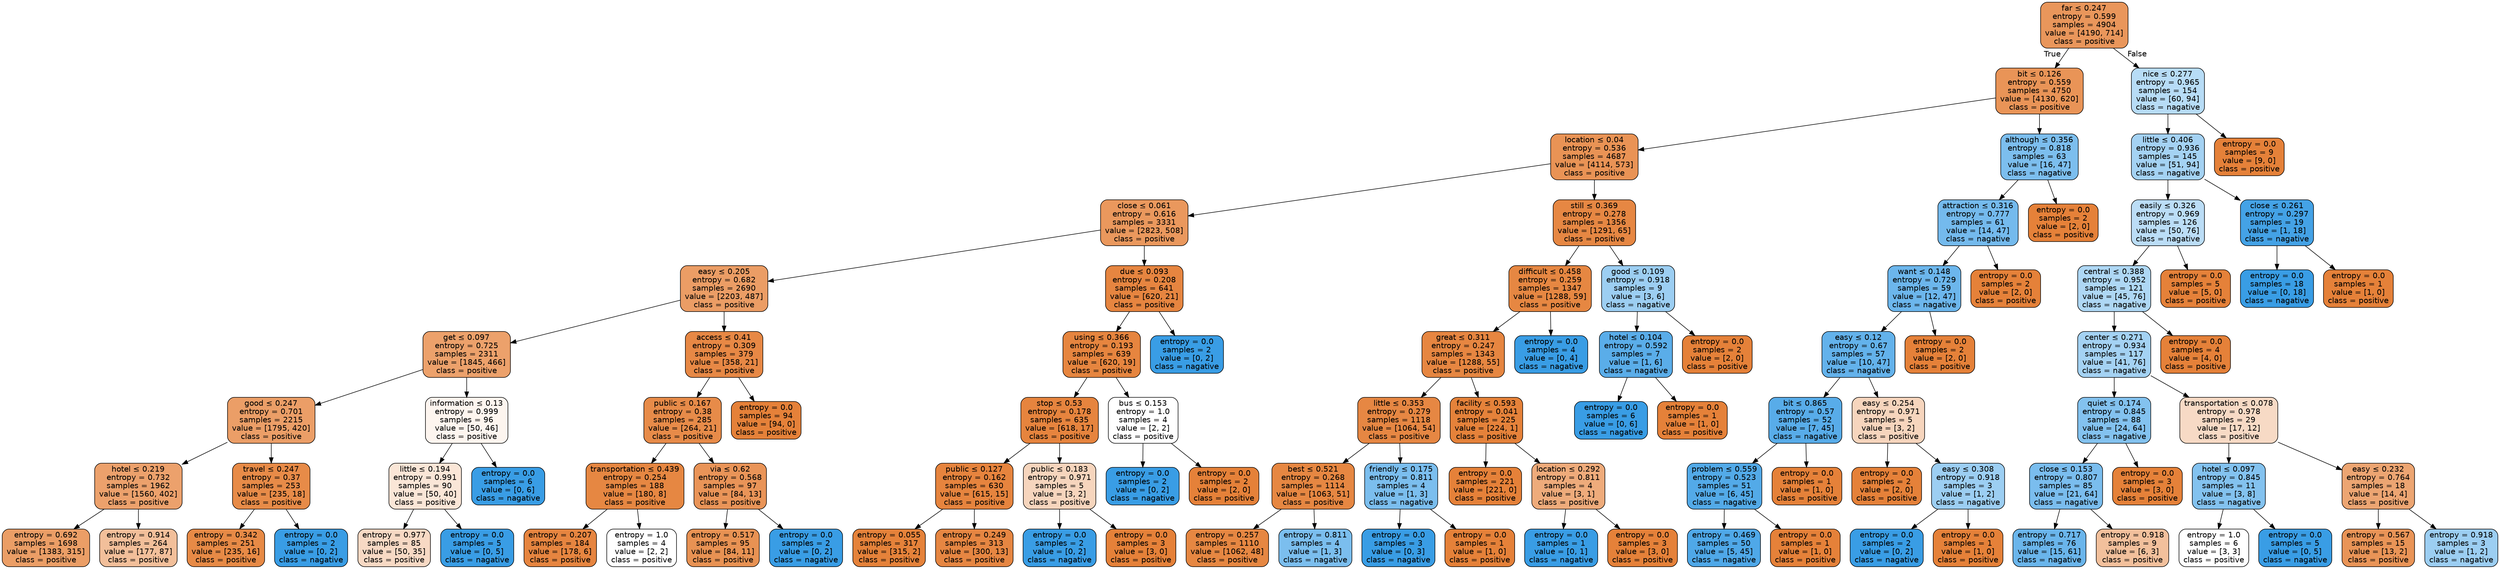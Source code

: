 digraph Tree {
node [shape=box, style="filled, rounded", color="black", fontname=helvetica] ;
edge [fontname=helvetica] ;
0 [label=<far &le; 0.247<br/>entropy = 0.599<br/>samples = 4904<br/>value = [4190, 714]<br/>class = positive>, fillcolor="#e9965b"] ;
1 [label=<bit &le; 0.126<br/>entropy = 0.559<br/>samples = 4750<br/>value = [4130, 620]<br/>class = positive>, fillcolor="#e99457"] ;
0 -> 1 [labeldistance=2.5, labelangle=45, headlabel="True"] ;
2 [label=<location &le; 0.04<br/>entropy = 0.536<br/>samples = 4687<br/>value = [4114, 573]<br/>class = positive>, fillcolor="#e99355"] ;
1 -> 2 ;
3 [label=<close &le; 0.061<br/>entropy = 0.616<br/>samples = 3331<br/>value = [2823, 508]<br/>class = positive>, fillcolor="#ea985d"] ;
2 -> 3 ;
4 [label=<easy &le; 0.205<br/>entropy = 0.682<br/>samples = 2690<br/>value = [2203, 487]<br/>class = positive>, fillcolor="#eb9d65"] ;
3 -> 4 ;
5 [label=<get &le; 0.097<br/>entropy = 0.725<br/>samples = 2311<br/>value = [1845, 466]<br/>class = positive>, fillcolor="#eca16b"] ;
4 -> 5 ;
6 [label=<good &le; 0.247<br/>entropy = 0.701<br/>samples = 2215<br/>value = [1795, 420]<br/>class = positive>, fillcolor="#eb9e67"] ;
5 -> 6 ;
7 [label=<hotel &le; 0.219<br/>entropy = 0.732<br/>samples = 1962<br/>value = [1560, 402]<br/>class = positive>, fillcolor="#eca16c"] ;
6 -> 7 ;
8 [label=<entropy = 0.692<br/>samples = 1698<br/>value = [1383, 315]<br/>class = positive>, fillcolor="#eb9e66"] ;
7 -> 8 ;
9 [label=<entropy = 0.914<br/>samples = 264<br/>value = [177, 87]<br/>class = positive>, fillcolor="#f2bf9a"] ;
7 -> 9 ;
10 [label=<travel &le; 0.247<br/>entropy = 0.37<br/>samples = 253<br/>value = [235, 18]<br/>class = positive>, fillcolor="#e78b48"] ;
6 -> 10 ;
11 [label=<entropy = 0.342<br/>samples = 251<br/>value = [235, 16]<br/>class = positive>, fillcolor="#e78a46"] ;
10 -> 11 ;
12 [label=<entropy = 0.0<br/>samples = 2<br/>value = [0, 2]<br/>class = nagative>, fillcolor="#399de5"] ;
10 -> 12 ;
13 [label=<information &le; 0.13<br/>entropy = 0.999<br/>samples = 96<br/>value = [50, 46]<br/>class = positive>, fillcolor="#fdf5ef"] ;
5 -> 13 ;
14 [label=<little &le; 0.194<br/>entropy = 0.991<br/>samples = 90<br/>value = [50, 40]<br/>class = positive>, fillcolor="#fae6d7"] ;
13 -> 14 ;
15 [label=<entropy = 0.977<br/>samples = 85<br/>value = [50, 35]<br/>class = positive>, fillcolor="#f7d9c4"] ;
14 -> 15 ;
16 [label=<entropy = 0.0<br/>samples = 5<br/>value = [0, 5]<br/>class = nagative>, fillcolor="#399de5"] ;
14 -> 16 ;
17 [label=<entropy = 0.0<br/>samples = 6<br/>value = [0, 6]<br/>class = nagative>, fillcolor="#399de5"] ;
13 -> 17 ;
18 [label=<access &le; 0.41<br/>entropy = 0.309<br/>samples = 379<br/>value = [358, 21]<br/>class = positive>, fillcolor="#e78845"] ;
4 -> 18 ;
19 [label=<public &le; 0.167<br/>entropy = 0.38<br/>samples = 285<br/>value = [264, 21]<br/>class = positive>, fillcolor="#e78b49"] ;
18 -> 19 ;
20 [label=<transportation &le; 0.439<br/>entropy = 0.254<br/>samples = 188<br/>value = [180, 8]<br/>class = positive>, fillcolor="#e68742"] ;
19 -> 20 ;
21 [label=<entropy = 0.207<br/>samples = 184<br/>value = [178, 6]<br/>class = positive>, fillcolor="#e68540"] ;
20 -> 21 ;
22 [label=<entropy = 1.0<br/>samples = 4<br/>value = [2, 2]<br/>class = positive>, fillcolor="#ffffff"] ;
20 -> 22 ;
23 [label=<via &le; 0.62<br/>entropy = 0.568<br/>samples = 97<br/>value = [84, 13]<br/>class = positive>, fillcolor="#e99458"] ;
19 -> 23 ;
24 [label=<entropy = 0.517<br/>samples = 95<br/>value = [84, 11]<br/>class = positive>, fillcolor="#e89253"] ;
23 -> 24 ;
25 [label=<entropy = 0.0<br/>samples = 2<br/>value = [0, 2]<br/>class = nagative>, fillcolor="#399de5"] ;
23 -> 25 ;
26 [label=<entropy = 0.0<br/>samples = 94<br/>value = [94, 0]<br/>class = positive>, fillcolor="#e58139"] ;
18 -> 26 ;
27 [label=<due &le; 0.093<br/>entropy = 0.208<br/>samples = 641<br/>value = [620, 21]<br/>class = positive>, fillcolor="#e68540"] ;
3 -> 27 ;
28 [label=<using &le; 0.366<br/>entropy = 0.193<br/>samples = 639<br/>value = [620, 19]<br/>class = positive>, fillcolor="#e6853f"] ;
27 -> 28 ;
29 [label=<stop &le; 0.53<br/>entropy = 0.178<br/>samples = 635<br/>value = [618, 17]<br/>class = positive>, fillcolor="#e6843e"] ;
28 -> 29 ;
30 [label=<public &le; 0.127<br/>entropy = 0.162<br/>samples = 630<br/>value = [615, 15]<br/>class = positive>, fillcolor="#e6843e"] ;
29 -> 30 ;
31 [label=<entropy = 0.055<br/>samples = 317<br/>value = [315, 2]<br/>class = positive>, fillcolor="#e5823a"] ;
30 -> 31 ;
32 [label=<entropy = 0.249<br/>samples = 313<br/>value = [300, 13]<br/>class = positive>, fillcolor="#e68642"] ;
30 -> 32 ;
33 [label=<public &le; 0.183<br/>entropy = 0.971<br/>samples = 5<br/>value = [3, 2]<br/>class = positive>, fillcolor="#f6d5bd"] ;
29 -> 33 ;
34 [label=<entropy = 0.0<br/>samples = 2<br/>value = [0, 2]<br/>class = nagative>, fillcolor="#399de5"] ;
33 -> 34 ;
35 [label=<entropy = 0.0<br/>samples = 3<br/>value = [3, 0]<br/>class = positive>, fillcolor="#e58139"] ;
33 -> 35 ;
36 [label=<bus &le; 0.153<br/>entropy = 1.0<br/>samples = 4<br/>value = [2, 2]<br/>class = positive>, fillcolor="#ffffff"] ;
28 -> 36 ;
37 [label=<entropy = 0.0<br/>samples = 2<br/>value = [0, 2]<br/>class = nagative>, fillcolor="#399de5"] ;
36 -> 37 ;
38 [label=<entropy = 0.0<br/>samples = 2<br/>value = [2, 0]<br/>class = positive>, fillcolor="#e58139"] ;
36 -> 38 ;
39 [label=<entropy = 0.0<br/>samples = 2<br/>value = [0, 2]<br/>class = nagative>, fillcolor="#399de5"] ;
27 -> 39 ;
40 [label=<still &le; 0.369<br/>entropy = 0.278<br/>samples = 1356<br/>value = [1291, 65]<br/>class = positive>, fillcolor="#e68743"] ;
2 -> 40 ;
41 [label=<difficult &le; 0.458<br/>entropy = 0.259<br/>samples = 1347<br/>value = [1288, 59]<br/>class = positive>, fillcolor="#e68742"] ;
40 -> 41 ;
42 [label=<great &le; 0.311<br/>entropy = 0.247<br/>samples = 1343<br/>value = [1288, 55]<br/>class = positive>, fillcolor="#e68641"] ;
41 -> 42 ;
43 [label=<little &le; 0.353<br/>entropy = 0.279<br/>samples = 1118<br/>value = [1064, 54]<br/>class = positive>, fillcolor="#e68743"] ;
42 -> 43 ;
44 [label=<best &le; 0.521<br/>entropy = 0.268<br/>samples = 1114<br/>value = [1063, 51]<br/>class = positive>, fillcolor="#e68742"] ;
43 -> 44 ;
45 [label=<entropy = 0.257<br/>samples = 1110<br/>value = [1062, 48]<br/>class = positive>, fillcolor="#e68742"] ;
44 -> 45 ;
46 [label=<entropy = 0.811<br/>samples = 4<br/>value = [1, 3]<br/>class = nagative>, fillcolor="#7bbeee"] ;
44 -> 46 ;
47 [label=<friendly &le; 0.175<br/>entropy = 0.811<br/>samples = 4<br/>value = [1, 3]<br/>class = nagative>, fillcolor="#7bbeee"] ;
43 -> 47 ;
48 [label=<entropy = 0.0<br/>samples = 3<br/>value = [0, 3]<br/>class = nagative>, fillcolor="#399de5"] ;
47 -> 48 ;
49 [label=<entropy = 0.0<br/>samples = 1<br/>value = [1, 0]<br/>class = positive>, fillcolor="#e58139"] ;
47 -> 49 ;
50 [label=<facility &le; 0.593<br/>entropy = 0.041<br/>samples = 225<br/>value = [224, 1]<br/>class = positive>, fillcolor="#e5823a"] ;
42 -> 50 ;
51 [label=<entropy = 0.0<br/>samples = 221<br/>value = [221, 0]<br/>class = positive>, fillcolor="#e58139"] ;
50 -> 51 ;
52 [label=<location &le; 0.292<br/>entropy = 0.811<br/>samples = 4<br/>value = [3, 1]<br/>class = positive>, fillcolor="#eeab7b"] ;
50 -> 52 ;
53 [label=<entropy = 0.0<br/>samples = 1<br/>value = [0, 1]<br/>class = nagative>, fillcolor="#399de5"] ;
52 -> 53 ;
54 [label=<entropy = 0.0<br/>samples = 3<br/>value = [3, 0]<br/>class = positive>, fillcolor="#e58139"] ;
52 -> 54 ;
55 [label=<entropy = 0.0<br/>samples = 4<br/>value = [0, 4]<br/>class = nagative>, fillcolor="#399de5"] ;
41 -> 55 ;
56 [label=<good &le; 0.109<br/>entropy = 0.918<br/>samples = 9<br/>value = [3, 6]<br/>class = nagative>, fillcolor="#9ccef2"] ;
40 -> 56 ;
57 [label=<hotel &le; 0.104<br/>entropy = 0.592<br/>samples = 7<br/>value = [1, 6]<br/>class = nagative>, fillcolor="#5aade9"] ;
56 -> 57 ;
58 [label=<entropy = 0.0<br/>samples = 6<br/>value = [0, 6]<br/>class = nagative>, fillcolor="#399de5"] ;
57 -> 58 ;
59 [label=<entropy = 0.0<br/>samples = 1<br/>value = [1, 0]<br/>class = positive>, fillcolor="#e58139"] ;
57 -> 59 ;
60 [label=<entropy = 0.0<br/>samples = 2<br/>value = [2, 0]<br/>class = positive>, fillcolor="#e58139"] ;
56 -> 60 ;
61 [label=<although &le; 0.356<br/>entropy = 0.818<br/>samples = 63<br/>value = [16, 47]<br/>class = nagative>, fillcolor="#7cbeee"] ;
1 -> 61 ;
62 [label=<attraction &le; 0.316<br/>entropy = 0.777<br/>samples = 61<br/>value = [14, 47]<br/>class = nagative>, fillcolor="#74baed"] ;
61 -> 62 ;
63 [label=<want &le; 0.148<br/>entropy = 0.729<br/>samples = 59<br/>value = [12, 47]<br/>class = nagative>, fillcolor="#6cb6ec"] ;
62 -> 63 ;
64 [label=<easy &le; 0.12<br/>entropy = 0.67<br/>samples = 57<br/>value = [10, 47]<br/>class = nagative>, fillcolor="#63b2eb"] ;
63 -> 64 ;
65 [label=<bit &le; 0.865<br/>entropy = 0.57<br/>samples = 52<br/>value = [7, 45]<br/>class = nagative>, fillcolor="#58ace9"] ;
64 -> 65 ;
66 [label=<problem &le; 0.559<br/>entropy = 0.523<br/>samples = 51<br/>value = [6, 45]<br/>class = nagative>, fillcolor="#53aae8"] ;
65 -> 66 ;
67 [label=<entropy = 0.469<br/>samples = 50<br/>value = [5, 45]<br/>class = nagative>, fillcolor="#4fa8e8"] ;
66 -> 67 ;
68 [label=<entropy = 0.0<br/>samples = 1<br/>value = [1, 0]<br/>class = positive>, fillcolor="#e58139"] ;
66 -> 68 ;
69 [label=<entropy = 0.0<br/>samples = 1<br/>value = [1, 0]<br/>class = positive>, fillcolor="#e58139"] ;
65 -> 69 ;
70 [label=<easy &le; 0.254<br/>entropy = 0.971<br/>samples = 5<br/>value = [3, 2]<br/>class = positive>, fillcolor="#f6d5bd"] ;
64 -> 70 ;
71 [label=<entropy = 0.0<br/>samples = 2<br/>value = [2, 0]<br/>class = positive>, fillcolor="#e58139"] ;
70 -> 71 ;
72 [label=<easy &le; 0.308<br/>entropy = 0.918<br/>samples = 3<br/>value = [1, 2]<br/>class = nagative>, fillcolor="#9ccef2"] ;
70 -> 72 ;
73 [label=<entropy = 0.0<br/>samples = 2<br/>value = [0, 2]<br/>class = nagative>, fillcolor="#399de5"] ;
72 -> 73 ;
74 [label=<entropy = 0.0<br/>samples = 1<br/>value = [1, 0]<br/>class = positive>, fillcolor="#e58139"] ;
72 -> 74 ;
75 [label=<entropy = 0.0<br/>samples = 2<br/>value = [2, 0]<br/>class = positive>, fillcolor="#e58139"] ;
63 -> 75 ;
76 [label=<entropy = 0.0<br/>samples = 2<br/>value = [2, 0]<br/>class = positive>, fillcolor="#e58139"] ;
62 -> 76 ;
77 [label=<entropy = 0.0<br/>samples = 2<br/>value = [2, 0]<br/>class = positive>, fillcolor="#e58139"] ;
61 -> 77 ;
78 [label=<nice &le; 0.277<br/>entropy = 0.965<br/>samples = 154<br/>value = [60, 94]<br/>class = nagative>, fillcolor="#b7dcf6"] ;
0 -> 78 [labeldistance=2.5, labelangle=-45, headlabel="False"] ;
79 [label=<little &le; 0.406<br/>entropy = 0.936<br/>samples = 145<br/>value = [51, 94]<br/>class = nagative>, fillcolor="#a4d2f3"] ;
78 -> 79 ;
80 [label=<easily &le; 0.326<br/>entropy = 0.969<br/>samples = 126<br/>value = [50, 76]<br/>class = nagative>, fillcolor="#bbddf6"] ;
79 -> 80 ;
81 [label=<central &le; 0.388<br/>entropy = 0.952<br/>samples = 121<br/>value = [45, 76]<br/>class = nagative>, fillcolor="#aed7f4"] ;
80 -> 81 ;
82 [label=<center &le; 0.271<br/>entropy = 0.934<br/>samples = 117<br/>value = [41, 76]<br/>class = nagative>, fillcolor="#a4d2f3"] ;
81 -> 82 ;
83 [label=<quiet &le; 0.174<br/>entropy = 0.845<br/>samples = 88<br/>value = [24, 64]<br/>class = nagative>, fillcolor="#83c2ef"] ;
82 -> 83 ;
84 [label=<close &le; 0.153<br/>entropy = 0.807<br/>samples = 85<br/>value = [21, 64]<br/>class = nagative>, fillcolor="#7abdee"] ;
83 -> 84 ;
85 [label=<entropy = 0.717<br/>samples = 76<br/>value = [15, 61]<br/>class = nagative>, fillcolor="#6ab5eb"] ;
84 -> 85 ;
86 [label=<entropy = 0.918<br/>samples = 9<br/>value = [6, 3]<br/>class = positive>, fillcolor="#f2c09c"] ;
84 -> 86 ;
87 [label=<entropy = 0.0<br/>samples = 3<br/>value = [3, 0]<br/>class = positive>, fillcolor="#e58139"] ;
83 -> 87 ;
88 [label=<transportation &le; 0.078<br/>entropy = 0.978<br/>samples = 29<br/>value = [17, 12]<br/>class = positive>, fillcolor="#f7dac5"] ;
82 -> 88 ;
89 [label=<hotel &le; 0.097<br/>entropy = 0.845<br/>samples = 11<br/>value = [3, 8]<br/>class = nagative>, fillcolor="#83c2ef"] ;
88 -> 89 ;
90 [label=<entropy = 1.0<br/>samples = 6<br/>value = [3, 3]<br/>class = positive>, fillcolor="#ffffff"] ;
89 -> 90 ;
91 [label=<entropy = 0.0<br/>samples = 5<br/>value = [0, 5]<br/>class = nagative>, fillcolor="#399de5"] ;
89 -> 91 ;
92 [label=<easy &le; 0.232<br/>entropy = 0.764<br/>samples = 18<br/>value = [14, 4]<br/>class = positive>, fillcolor="#eca572"] ;
88 -> 92 ;
93 [label=<entropy = 0.567<br/>samples = 15<br/>value = [13, 2]<br/>class = positive>, fillcolor="#e99457"] ;
92 -> 93 ;
94 [label=<entropy = 0.918<br/>samples = 3<br/>value = [1, 2]<br/>class = nagative>, fillcolor="#9ccef2"] ;
92 -> 94 ;
95 [label=<entropy = 0.0<br/>samples = 4<br/>value = [4, 0]<br/>class = positive>, fillcolor="#e58139"] ;
81 -> 95 ;
96 [label=<entropy = 0.0<br/>samples = 5<br/>value = [5, 0]<br/>class = positive>, fillcolor="#e58139"] ;
80 -> 96 ;
97 [label=<close &le; 0.261<br/>entropy = 0.297<br/>samples = 19<br/>value = [1, 18]<br/>class = nagative>, fillcolor="#44a2e6"] ;
79 -> 97 ;
98 [label=<entropy = 0.0<br/>samples = 18<br/>value = [0, 18]<br/>class = nagative>, fillcolor="#399de5"] ;
97 -> 98 ;
99 [label=<entropy = 0.0<br/>samples = 1<br/>value = [1, 0]<br/>class = positive>, fillcolor="#e58139"] ;
97 -> 99 ;
100 [label=<entropy = 0.0<br/>samples = 9<br/>value = [9, 0]<br/>class = positive>, fillcolor="#e58139"] ;
78 -> 100 ;
}